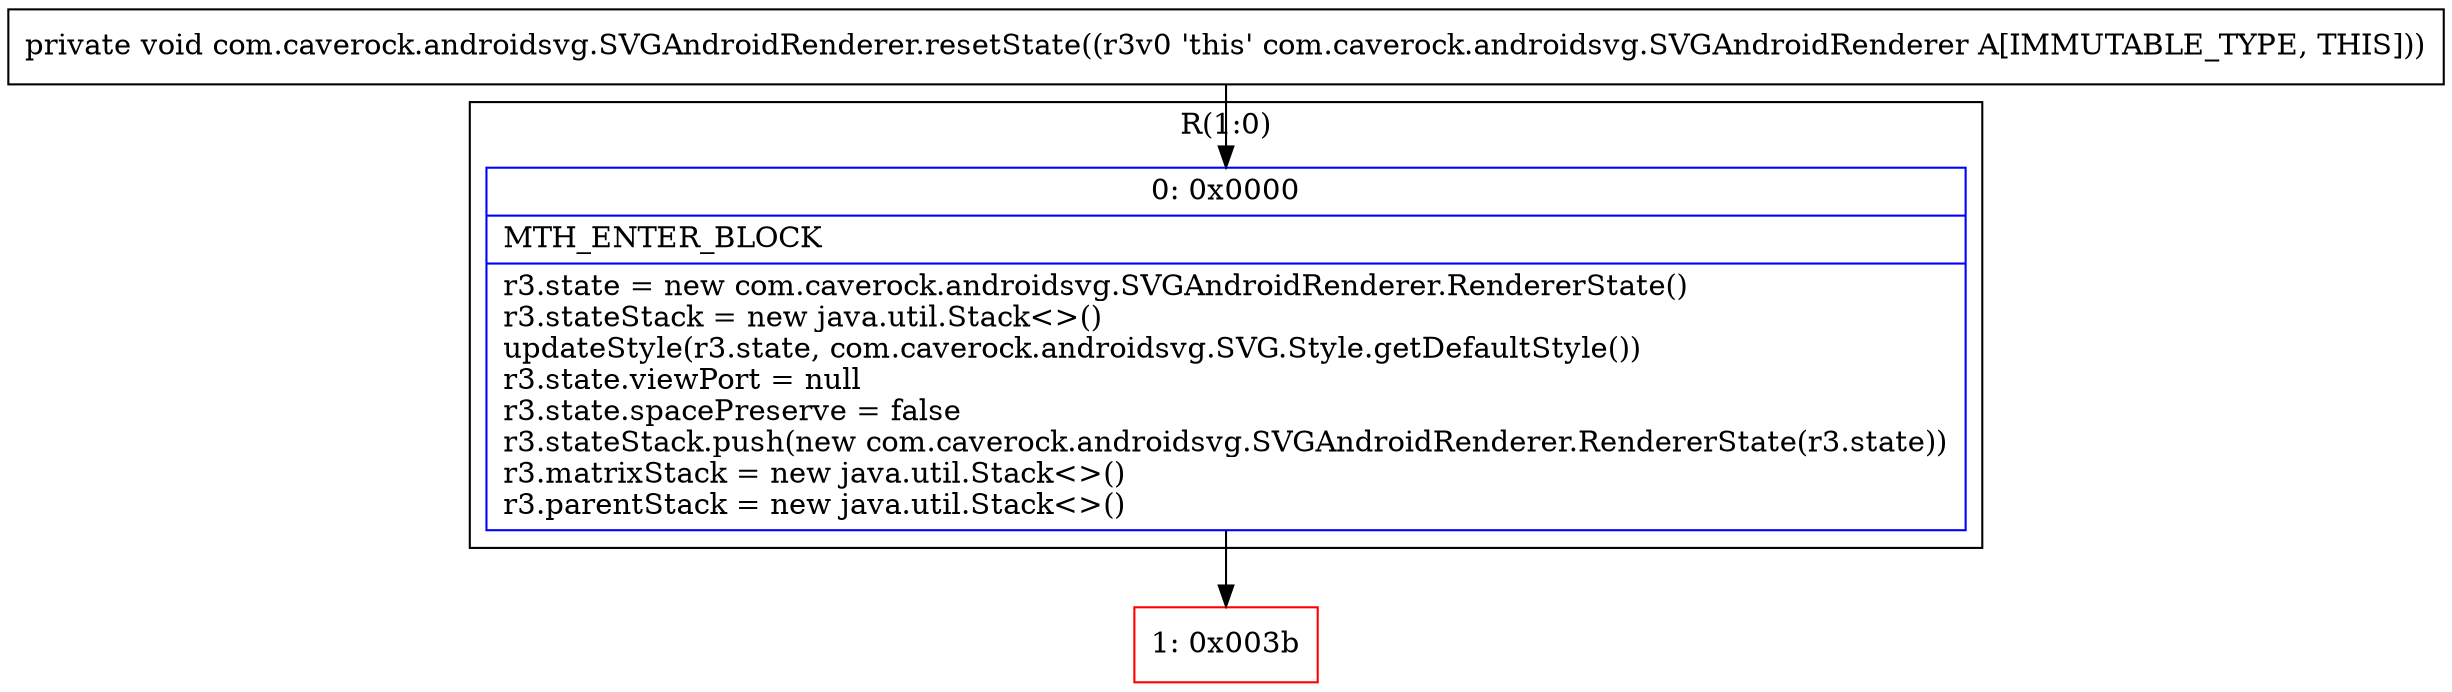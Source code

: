 digraph "CFG forcom.caverock.androidsvg.SVGAndroidRenderer.resetState()V" {
subgraph cluster_Region_1340369417 {
label = "R(1:0)";
node [shape=record,color=blue];
Node_0 [shape=record,label="{0\:\ 0x0000|MTH_ENTER_BLOCK\l|r3.state = new com.caverock.androidsvg.SVGAndroidRenderer.RendererState()\lr3.stateStack = new java.util.Stack\<\>()\lupdateStyle(r3.state, com.caverock.androidsvg.SVG.Style.getDefaultStyle())\lr3.state.viewPort = null\lr3.state.spacePreserve = false\lr3.stateStack.push(new com.caverock.androidsvg.SVGAndroidRenderer.RendererState(r3.state))\lr3.matrixStack = new java.util.Stack\<\>()\lr3.parentStack = new java.util.Stack\<\>()\l}"];
}
Node_1 [shape=record,color=red,label="{1\:\ 0x003b}"];
MethodNode[shape=record,label="{private void com.caverock.androidsvg.SVGAndroidRenderer.resetState((r3v0 'this' com.caverock.androidsvg.SVGAndroidRenderer A[IMMUTABLE_TYPE, THIS])) }"];
MethodNode -> Node_0;
Node_0 -> Node_1;
}

